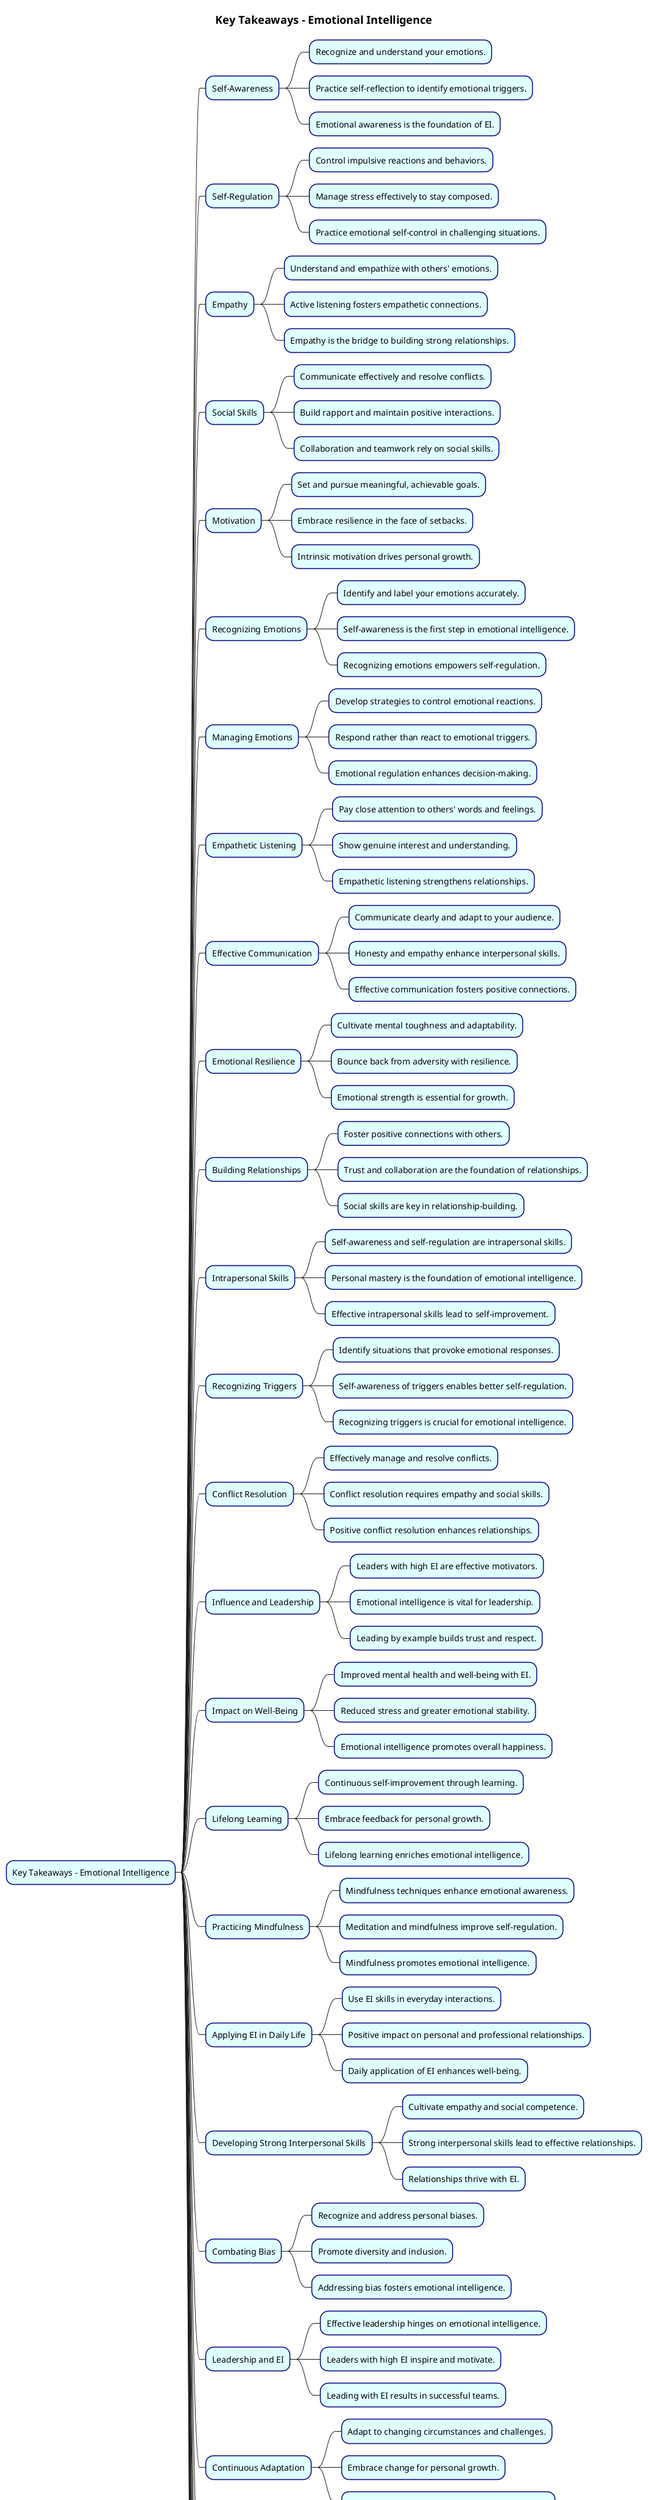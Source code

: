 @startmindmap
title =Key Takeaways - Emotional Intelligence

skinparam node {
    BackgroundColor LightCyan
    BorderColor Navy
}

* Key Takeaways - Emotional Intelligence
** Self-Awareness
*** Recognize and understand your emotions.
*** Practice self-reflection to identify emotional triggers.
*** Emotional awareness is the foundation of EI.

** Self-Regulation
*** Control impulsive reactions and behaviors.
*** Manage stress effectively to stay composed.
*** Practice emotional self-control in challenging situations.

** Empathy
*** Understand and empathize with others' emotions.
*** Active listening fosters empathetic connections.
*** Empathy is the bridge to building strong relationships.

** Social Skills
*** Communicate effectively and resolve conflicts.
*** Build rapport and maintain positive interactions.
*** Collaboration and teamwork rely on social skills.

** Motivation
*** Set and pursue meaningful, achievable goals.
*** Embrace resilience in the face of setbacks.
*** Intrinsic motivation drives personal growth.

** Recognizing Emotions
*** Identify and label your emotions accurately.
*** Self-awareness is the first step in emotional intelligence.
*** Recognizing emotions empowers self-regulation.

** Managing Emotions
*** Develop strategies to control emotional reactions.
*** Respond rather than react to emotional triggers.
*** Emotional regulation enhances decision-making.

** Empathetic Listening
*** Pay close attention to others' words and feelings.
*** Show genuine interest and understanding.
*** Empathetic listening strengthens relationships.

** Effective Communication
*** Communicate clearly and adapt to your audience.
*** Honesty and empathy enhance interpersonal skills.
*** Effective communication fosters positive connections.

** Emotional Resilience
*** Cultivate mental toughness and adaptability.
*** Bounce back from adversity with resilience.
*** Emotional strength is essential for growth.

** Building Relationships
*** Foster positive connections with others.
*** Trust and collaboration are the foundation of relationships.
*** Social skills are key in relationship-building.

** Intrapersonal Skills
*** Self-awareness and self-regulation are intrapersonal skills.
*** Personal mastery is the foundation of emotional intelligence.
*** Effective intrapersonal skills lead to self-improvement.

** Recognizing Triggers
*** Identify situations that provoke emotional responses.
*** Self-awareness of triggers enables better self-regulation.
*** Recognizing triggers is crucial for emotional intelligence.

** Conflict Resolution
*** Effectively manage and resolve conflicts.
*** Conflict resolution requires empathy and social skills.
*** Positive conflict resolution enhances relationships.

** Influence and Leadership
*** Leaders with high EI are effective motivators.
*** Emotional intelligence is vital for leadership.
*** Leading by example builds trust and respect.

** Impact on Well-Being
*** Improved mental health and well-being with EI.
*** Reduced stress and greater emotional stability.
*** Emotional intelligence promotes overall happiness.

** Lifelong Learning
*** Continuous self-improvement through learning.
*** Embrace feedback for personal growth.
*** Lifelong learning enriches emotional intelligence.

** Practicing Mindfulness
*** Mindfulness techniques enhance emotional awareness.
*** Meditation and mindfulness improve self-regulation.
*** Mindfulness promotes emotional intelligence.

** Applying EI in Daily Life
*** Use EI skills in everyday interactions.
*** Positive impact on personal and professional relationships.
*** Daily application of EI enhances well-being.

** Developing Strong Interpersonal Skills
*** Cultivate empathy and social competence.
*** Strong interpersonal skills lead to effective relationships.
*** Relationships thrive with EI.

** Combating Bias
*** Recognize and address personal biases.
*** Promote diversity and inclusion.
*** Addressing bias fosters emotional intelligence.

** Leadership and EI
*** Effective leadership hinges on emotional intelligence.
*** Leaders with high EI inspire and motivate.
*** Leading with EI results in successful teams.

** Continuous Adaptation
*** Adapt to changing circumstances and challenges.
*** Embrace change for personal growth.
*** Adaptability is essential for emotional intelligence.

** Creating a Positive Environment
*** Foster a positive and emotionally intelligent workplace.
*** Encourage open communication and empathy.
*** A positive environment promotes well-being.

** Building Trust
*** Trust is the cornerstone of healthy relationships.
*** Honesty, integrity, and empathy build trust.
*** Trust is a key outcome of emotional intelligence.

** Effective Decision-Making
*** Make decisions based on data and emotional awareness.
*** Involve stakeholders in decisions for better outcomes.
*** Effective decision-making is guided by EI.

** Mindful Conflict Resolution
*** Resolve conflicts with emotional intelligence.
*** Empathy and active listening are crucial in conflict resolution.
*** Conflict resolution is an EI skill.

** Ethical Behavior
*** Uphold high ethical standards in actions and decisions.
*** Ethical behavior builds trust and credibility.
*** Ethics are integral to emotional intelligence.

** Embracing Diversity
*** Value and promote diversity and inclusion.
*** Foster an environment of equity and respect.
*** Inclusive environments enhance emotional intelligence.

** Wellness and Self-Care
*** Prioritize physical and mental health.
*** Maintain work-life balance for overall well-being.
*** Wellness supports emotional intelligence.

** Emotional Intelligence in Leadership
*** Leadership effectiveness with EI.
*** Emotional intelligence in decision-making and motivation.
*** Leadership and EI enhance organizational success.

** Personal Growth and EI
*** Personal development and emotional intelligence go hand in hand.
*** Use EI for continuous self-improvement.
*** EI fosters lifelong personal growth.

** Networking with EI
*** Building and maintaining professional connections.
*** Offer value to your network and reciprocate.
*** Networking opens doors to opportunities and collaboration.

** Adapting to Change
*** Embrace adaptability in changing situations.
*** Adapt to changing circumstances for personal growth.
*** Adaptability is a valuable skill in an evolving world.
@endmindmap

